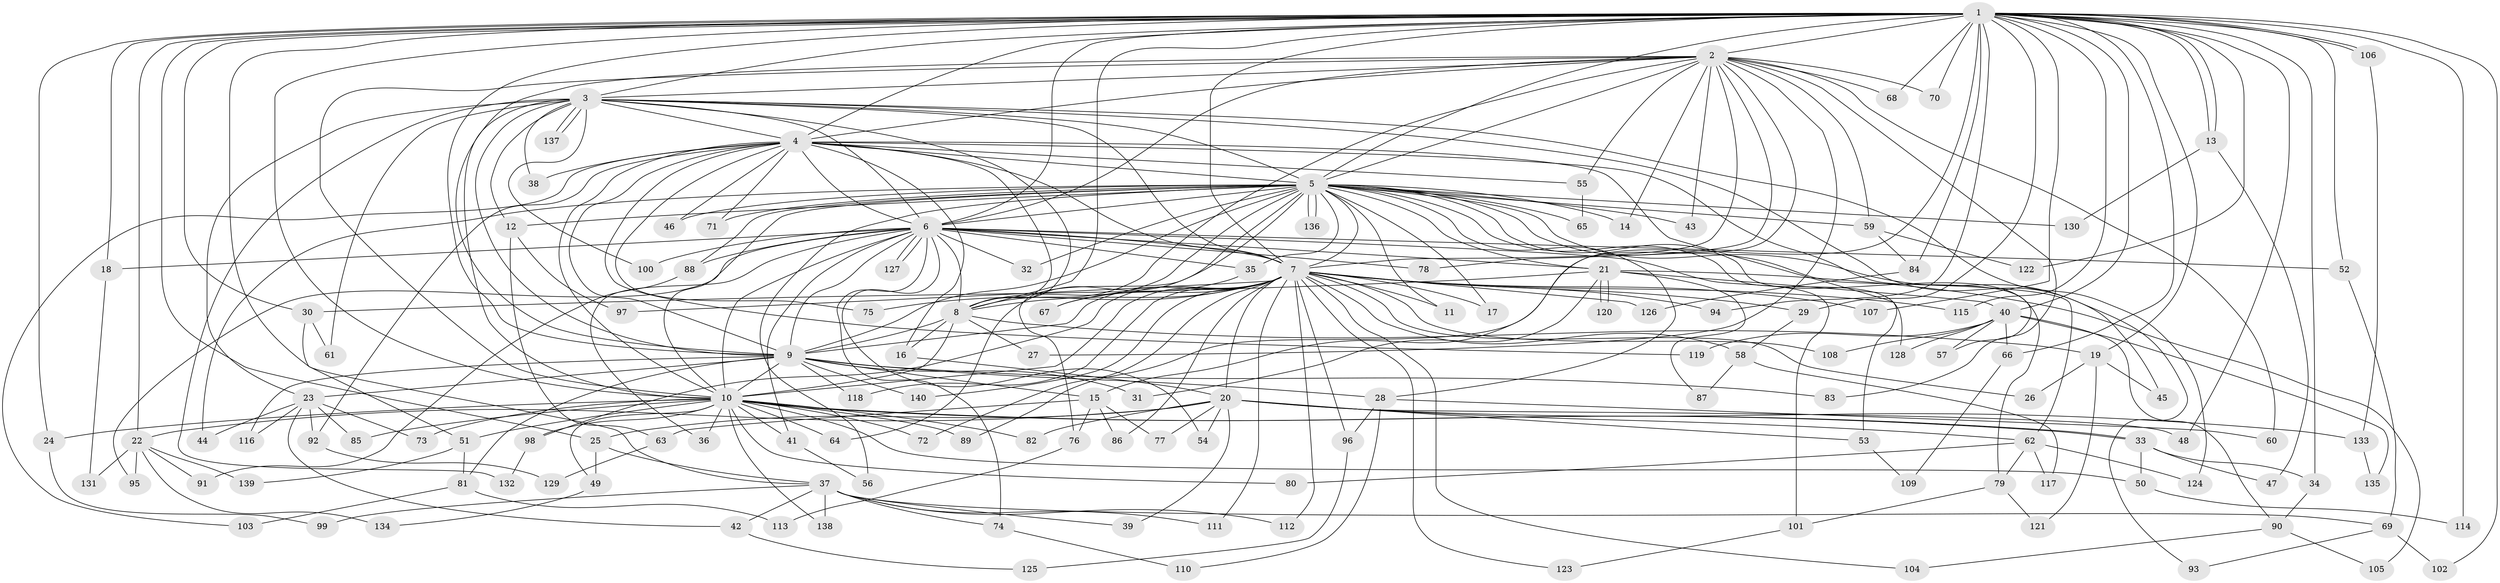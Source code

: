 // coarse degree distribution, {33: 0.009433962264150943, 18: 0.02830188679245283, 32: 0.009433962264150943, 24: 0.018867924528301886, 30: 0.009433962264150943, 11: 0.02830188679245283, 20: 0.009433962264150943, 2: 0.5377358490566038, 4: 0.09433962264150944, 6: 0.03773584905660377, 3: 0.16981132075471697, 5: 0.009433962264150943, 13: 0.009433962264150943, 9: 0.009433962264150943, 7: 0.009433962264150943, 8: 0.009433962264150943}
// Generated by graph-tools (version 1.1) at 2025/23/03/03/25 07:23:35]
// undirected, 140 vertices, 305 edges
graph export_dot {
graph [start="1"]
  node [color=gray90,style=filled];
  1;
  2;
  3;
  4;
  5;
  6;
  7;
  8;
  9;
  10;
  11;
  12;
  13;
  14;
  15;
  16;
  17;
  18;
  19;
  20;
  21;
  22;
  23;
  24;
  25;
  26;
  27;
  28;
  29;
  30;
  31;
  32;
  33;
  34;
  35;
  36;
  37;
  38;
  39;
  40;
  41;
  42;
  43;
  44;
  45;
  46;
  47;
  48;
  49;
  50;
  51;
  52;
  53;
  54;
  55;
  56;
  57;
  58;
  59;
  60;
  61;
  62;
  63;
  64;
  65;
  66;
  67;
  68;
  69;
  70;
  71;
  72;
  73;
  74;
  75;
  76;
  77;
  78;
  79;
  80;
  81;
  82;
  83;
  84;
  85;
  86;
  87;
  88;
  89;
  90;
  91;
  92;
  93;
  94;
  95;
  96;
  97;
  98;
  99;
  100;
  101;
  102;
  103;
  104;
  105;
  106;
  107;
  108;
  109;
  110;
  111;
  112;
  113;
  114;
  115;
  116;
  117;
  118;
  119;
  120;
  121;
  122;
  123;
  124;
  125;
  126;
  127;
  128;
  129;
  130;
  131;
  132;
  133;
  134;
  135;
  136;
  137;
  138;
  139;
  140;
  1 -- 2;
  1 -- 3;
  1 -- 4;
  1 -- 5;
  1 -- 6;
  1 -- 7;
  1 -- 8;
  1 -- 9;
  1 -- 10;
  1 -- 13;
  1 -- 13;
  1 -- 18;
  1 -- 19;
  1 -- 22;
  1 -- 24;
  1 -- 25;
  1 -- 29;
  1 -- 30;
  1 -- 34;
  1 -- 37;
  1 -- 40;
  1 -- 48;
  1 -- 52;
  1 -- 66;
  1 -- 68;
  1 -- 70;
  1 -- 84;
  1 -- 89;
  1 -- 94;
  1 -- 102;
  1 -- 106;
  1 -- 106;
  1 -- 107;
  1 -- 114;
  1 -- 115;
  1 -- 122;
  2 -- 3;
  2 -- 4;
  2 -- 5;
  2 -- 6;
  2 -- 7;
  2 -- 8;
  2 -- 9;
  2 -- 10;
  2 -- 14;
  2 -- 15;
  2 -- 27;
  2 -- 43;
  2 -- 55;
  2 -- 59;
  2 -- 60;
  2 -- 68;
  2 -- 70;
  2 -- 78;
  2 -- 83;
  3 -- 4;
  3 -- 5;
  3 -- 6;
  3 -- 7;
  3 -- 8;
  3 -- 9;
  3 -- 10;
  3 -- 12;
  3 -- 23;
  3 -- 38;
  3 -- 45;
  3 -- 61;
  3 -- 100;
  3 -- 124;
  3 -- 132;
  3 -- 137;
  3 -- 137;
  4 -- 5;
  4 -- 6;
  4 -- 7;
  4 -- 8;
  4 -- 9;
  4 -- 10;
  4 -- 16;
  4 -- 38;
  4 -- 46;
  4 -- 53;
  4 -- 55;
  4 -- 57;
  4 -- 71;
  4 -- 75;
  4 -- 92;
  4 -- 103;
  4 -- 119;
  5 -- 6;
  5 -- 7;
  5 -- 8;
  5 -- 9;
  5 -- 10;
  5 -- 11;
  5 -- 12;
  5 -- 14;
  5 -- 17;
  5 -- 21;
  5 -- 28;
  5 -- 32;
  5 -- 35;
  5 -- 43;
  5 -- 44;
  5 -- 46;
  5 -- 56;
  5 -- 59;
  5 -- 62;
  5 -- 64;
  5 -- 65;
  5 -- 71;
  5 -- 76;
  5 -- 79;
  5 -- 88;
  5 -- 93;
  5 -- 128;
  5 -- 130;
  5 -- 136;
  5 -- 136;
  6 -- 7;
  6 -- 8;
  6 -- 9;
  6 -- 10;
  6 -- 18;
  6 -- 21;
  6 -- 32;
  6 -- 35;
  6 -- 36;
  6 -- 41;
  6 -- 52;
  6 -- 54;
  6 -- 74;
  6 -- 78;
  6 -- 88;
  6 -- 95;
  6 -- 100;
  6 -- 101;
  6 -- 127;
  6 -- 127;
  7 -- 8;
  7 -- 9;
  7 -- 10;
  7 -- 11;
  7 -- 17;
  7 -- 20;
  7 -- 26;
  7 -- 29;
  7 -- 58;
  7 -- 67;
  7 -- 72;
  7 -- 75;
  7 -- 86;
  7 -- 94;
  7 -- 96;
  7 -- 97;
  7 -- 98;
  7 -- 104;
  7 -- 107;
  7 -- 108;
  7 -- 111;
  7 -- 112;
  7 -- 115;
  7 -- 118;
  7 -- 123;
  7 -- 126;
  7 -- 140;
  8 -- 9;
  8 -- 10;
  8 -- 16;
  8 -- 19;
  8 -- 27;
  9 -- 10;
  9 -- 15;
  9 -- 23;
  9 -- 28;
  9 -- 31;
  9 -- 81;
  9 -- 83;
  9 -- 116;
  9 -- 118;
  9 -- 140;
  10 -- 24;
  10 -- 33;
  10 -- 33;
  10 -- 36;
  10 -- 41;
  10 -- 49;
  10 -- 50;
  10 -- 51;
  10 -- 64;
  10 -- 72;
  10 -- 73;
  10 -- 80;
  10 -- 82;
  10 -- 85;
  10 -- 89;
  10 -- 98;
  10 -- 138;
  12 -- 63;
  12 -- 97;
  13 -- 47;
  13 -- 130;
  15 -- 63;
  15 -- 76;
  15 -- 77;
  15 -- 86;
  16 -- 20;
  18 -- 131;
  19 -- 26;
  19 -- 45;
  19 -- 121;
  20 -- 22;
  20 -- 25;
  20 -- 39;
  20 -- 48;
  20 -- 53;
  20 -- 54;
  20 -- 62;
  20 -- 77;
  20 -- 82;
  20 -- 133;
  21 -- 30;
  21 -- 31;
  21 -- 40;
  21 -- 87;
  21 -- 105;
  21 -- 120;
  21 -- 120;
  22 -- 91;
  22 -- 95;
  22 -- 131;
  22 -- 134;
  22 -- 139;
  23 -- 42;
  23 -- 44;
  23 -- 73;
  23 -- 85;
  23 -- 92;
  23 -- 116;
  24 -- 99;
  25 -- 37;
  25 -- 49;
  28 -- 60;
  28 -- 96;
  28 -- 110;
  29 -- 58;
  30 -- 51;
  30 -- 61;
  33 -- 34;
  33 -- 47;
  33 -- 50;
  34 -- 90;
  35 -- 67;
  37 -- 39;
  37 -- 42;
  37 -- 69;
  37 -- 74;
  37 -- 99;
  37 -- 111;
  37 -- 112;
  37 -- 138;
  40 -- 57;
  40 -- 66;
  40 -- 90;
  40 -- 108;
  40 -- 119;
  40 -- 128;
  40 -- 135;
  41 -- 56;
  42 -- 125;
  49 -- 134;
  50 -- 114;
  51 -- 81;
  51 -- 139;
  52 -- 69;
  53 -- 109;
  55 -- 65;
  58 -- 87;
  58 -- 117;
  59 -- 84;
  59 -- 122;
  62 -- 79;
  62 -- 80;
  62 -- 117;
  62 -- 124;
  63 -- 129;
  66 -- 109;
  69 -- 93;
  69 -- 102;
  74 -- 110;
  76 -- 113;
  79 -- 101;
  79 -- 121;
  81 -- 103;
  81 -- 113;
  84 -- 126;
  88 -- 91;
  90 -- 104;
  90 -- 105;
  92 -- 129;
  96 -- 125;
  98 -- 132;
  101 -- 123;
  106 -- 133;
  133 -- 135;
}
